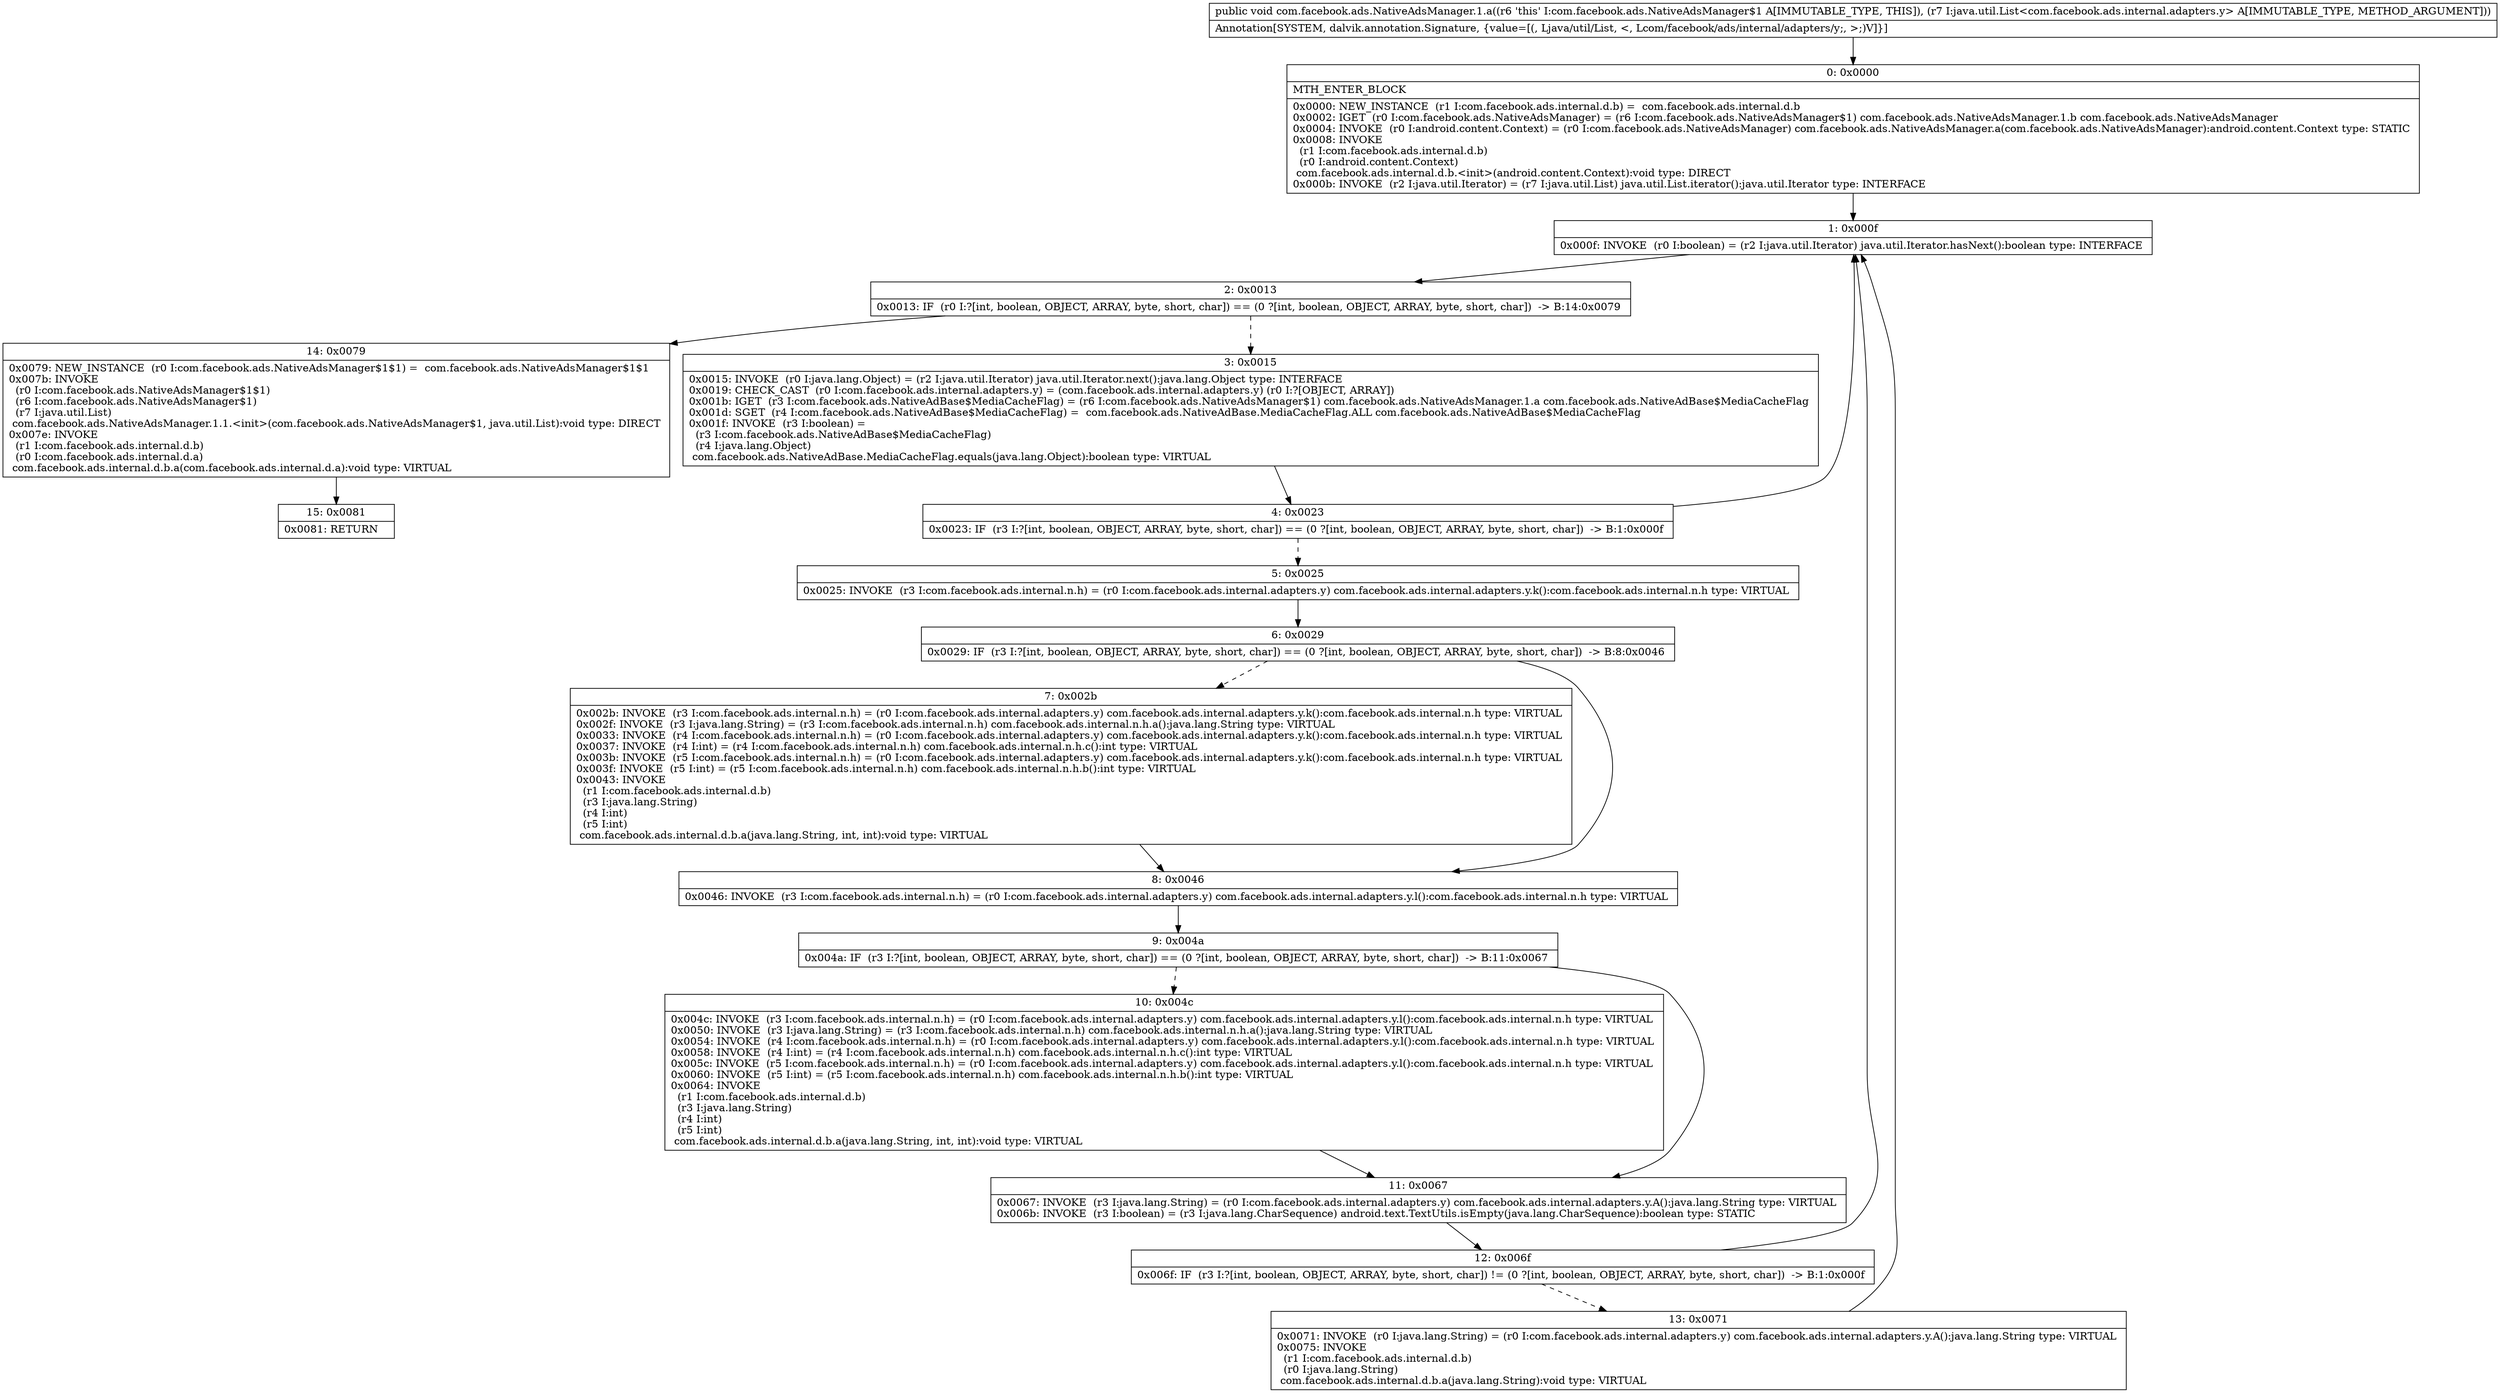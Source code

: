 digraph "CFG forcom.facebook.ads.NativeAdsManager.1.a(Ljava\/util\/List;)V" {
Node_0 [shape=record,label="{0\:\ 0x0000|MTH_ENTER_BLOCK\l|0x0000: NEW_INSTANCE  (r1 I:com.facebook.ads.internal.d.b) =  com.facebook.ads.internal.d.b \l0x0002: IGET  (r0 I:com.facebook.ads.NativeAdsManager) = (r6 I:com.facebook.ads.NativeAdsManager$1) com.facebook.ads.NativeAdsManager.1.b com.facebook.ads.NativeAdsManager \l0x0004: INVOKE  (r0 I:android.content.Context) = (r0 I:com.facebook.ads.NativeAdsManager) com.facebook.ads.NativeAdsManager.a(com.facebook.ads.NativeAdsManager):android.content.Context type: STATIC \l0x0008: INVOKE  \l  (r1 I:com.facebook.ads.internal.d.b)\l  (r0 I:android.content.Context)\l com.facebook.ads.internal.d.b.\<init\>(android.content.Context):void type: DIRECT \l0x000b: INVOKE  (r2 I:java.util.Iterator) = (r7 I:java.util.List) java.util.List.iterator():java.util.Iterator type: INTERFACE \l}"];
Node_1 [shape=record,label="{1\:\ 0x000f|0x000f: INVOKE  (r0 I:boolean) = (r2 I:java.util.Iterator) java.util.Iterator.hasNext():boolean type: INTERFACE \l}"];
Node_2 [shape=record,label="{2\:\ 0x0013|0x0013: IF  (r0 I:?[int, boolean, OBJECT, ARRAY, byte, short, char]) == (0 ?[int, boolean, OBJECT, ARRAY, byte, short, char])  \-\> B:14:0x0079 \l}"];
Node_3 [shape=record,label="{3\:\ 0x0015|0x0015: INVOKE  (r0 I:java.lang.Object) = (r2 I:java.util.Iterator) java.util.Iterator.next():java.lang.Object type: INTERFACE \l0x0019: CHECK_CAST  (r0 I:com.facebook.ads.internal.adapters.y) = (com.facebook.ads.internal.adapters.y) (r0 I:?[OBJECT, ARRAY]) \l0x001b: IGET  (r3 I:com.facebook.ads.NativeAdBase$MediaCacheFlag) = (r6 I:com.facebook.ads.NativeAdsManager$1) com.facebook.ads.NativeAdsManager.1.a com.facebook.ads.NativeAdBase$MediaCacheFlag \l0x001d: SGET  (r4 I:com.facebook.ads.NativeAdBase$MediaCacheFlag) =  com.facebook.ads.NativeAdBase.MediaCacheFlag.ALL com.facebook.ads.NativeAdBase$MediaCacheFlag \l0x001f: INVOKE  (r3 I:boolean) = \l  (r3 I:com.facebook.ads.NativeAdBase$MediaCacheFlag)\l  (r4 I:java.lang.Object)\l com.facebook.ads.NativeAdBase.MediaCacheFlag.equals(java.lang.Object):boolean type: VIRTUAL \l}"];
Node_4 [shape=record,label="{4\:\ 0x0023|0x0023: IF  (r3 I:?[int, boolean, OBJECT, ARRAY, byte, short, char]) == (0 ?[int, boolean, OBJECT, ARRAY, byte, short, char])  \-\> B:1:0x000f \l}"];
Node_5 [shape=record,label="{5\:\ 0x0025|0x0025: INVOKE  (r3 I:com.facebook.ads.internal.n.h) = (r0 I:com.facebook.ads.internal.adapters.y) com.facebook.ads.internal.adapters.y.k():com.facebook.ads.internal.n.h type: VIRTUAL \l}"];
Node_6 [shape=record,label="{6\:\ 0x0029|0x0029: IF  (r3 I:?[int, boolean, OBJECT, ARRAY, byte, short, char]) == (0 ?[int, boolean, OBJECT, ARRAY, byte, short, char])  \-\> B:8:0x0046 \l}"];
Node_7 [shape=record,label="{7\:\ 0x002b|0x002b: INVOKE  (r3 I:com.facebook.ads.internal.n.h) = (r0 I:com.facebook.ads.internal.adapters.y) com.facebook.ads.internal.adapters.y.k():com.facebook.ads.internal.n.h type: VIRTUAL \l0x002f: INVOKE  (r3 I:java.lang.String) = (r3 I:com.facebook.ads.internal.n.h) com.facebook.ads.internal.n.h.a():java.lang.String type: VIRTUAL \l0x0033: INVOKE  (r4 I:com.facebook.ads.internal.n.h) = (r0 I:com.facebook.ads.internal.adapters.y) com.facebook.ads.internal.adapters.y.k():com.facebook.ads.internal.n.h type: VIRTUAL \l0x0037: INVOKE  (r4 I:int) = (r4 I:com.facebook.ads.internal.n.h) com.facebook.ads.internal.n.h.c():int type: VIRTUAL \l0x003b: INVOKE  (r5 I:com.facebook.ads.internal.n.h) = (r0 I:com.facebook.ads.internal.adapters.y) com.facebook.ads.internal.adapters.y.k():com.facebook.ads.internal.n.h type: VIRTUAL \l0x003f: INVOKE  (r5 I:int) = (r5 I:com.facebook.ads.internal.n.h) com.facebook.ads.internal.n.h.b():int type: VIRTUAL \l0x0043: INVOKE  \l  (r1 I:com.facebook.ads.internal.d.b)\l  (r3 I:java.lang.String)\l  (r4 I:int)\l  (r5 I:int)\l com.facebook.ads.internal.d.b.a(java.lang.String, int, int):void type: VIRTUAL \l}"];
Node_8 [shape=record,label="{8\:\ 0x0046|0x0046: INVOKE  (r3 I:com.facebook.ads.internal.n.h) = (r0 I:com.facebook.ads.internal.adapters.y) com.facebook.ads.internal.adapters.y.l():com.facebook.ads.internal.n.h type: VIRTUAL \l}"];
Node_9 [shape=record,label="{9\:\ 0x004a|0x004a: IF  (r3 I:?[int, boolean, OBJECT, ARRAY, byte, short, char]) == (0 ?[int, boolean, OBJECT, ARRAY, byte, short, char])  \-\> B:11:0x0067 \l}"];
Node_10 [shape=record,label="{10\:\ 0x004c|0x004c: INVOKE  (r3 I:com.facebook.ads.internal.n.h) = (r0 I:com.facebook.ads.internal.adapters.y) com.facebook.ads.internal.adapters.y.l():com.facebook.ads.internal.n.h type: VIRTUAL \l0x0050: INVOKE  (r3 I:java.lang.String) = (r3 I:com.facebook.ads.internal.n.h) com.facebook.ads.internal.n.h.a():java.lang.String type: VIRTUAL \l0x0054: INVOKE  (r4 I:com.facebook.ads.internal.n.h) = (r0 I:com.facebook.ads.internal.adapters.y) com.facebook.ads.internal.adapters.y.l():com.facebook.ads.internal.n.h type: VIRTUAL \l0x0058: INVOKE  (r4 I:int) = (r4 I:com.facebook.ads.internal.n.h) com.facebook.ads.internal.n.h.c():int type: VIRTUAL \l0x005c: INVOKE  (r5 I:com.facebook.ads.internal.n.h) = (r0 I:com.facebook.ads.internal.adapters.y) com.facebook.ads.internal.adapters.y.l():com.facebook.ads.internal.n.h type: VIRTUAL \l0x0060: INVOKE  (r5 I:int) = (r5 I:com.facebook.ads.internal.n.h) com.facebook.ads.internal.n.h.b():int type: VIRTUAL \l0x0064: INVOKE  \l  (r1 I:com.facebook.ads.internal.d.b)\l  (r3 I:java.lang.String)\l  (r4 I:int)\l  (r5 I:int)\l com.facebook.ads.internal.d.b.a(java.lang.String, int, int):void type: VIRTUAL \l}"];
Node_11 [shape=record,label="{11\:\ 0x0067|0x0067: INVOKE  (r3 I:java.lang.String) = (r0 I:com.facebook.ads.internal.adapters.y) com.facebook.ads.internal.adapters.y.A():java.lang.String type: VIRTUAL \l0x006b: INVOKE  (r3 I:boolean) = (r3 I:java.lang.CharSequence) android.text.TextUtils.isEmpty(java.lang.CharSequence):boolean type: STATIC \l}"];
Node_12 [shape=record,label="{12\:\ 0x006f|0x006f: IF  (r3 I:?[int, boolean, OBJECT, ARRAY, byte, short, char]) != (0 ?[int, boolean, OBJECT, ARRAY, byte, short, char])  \-\> B:1:0x000f \l}"];
Node_13 [shape=record,label="{13\:\ 0x0071|0x0071: INVOKE  (r0 I:java.lang.String) = (r0 I:com.facebook.ads.internal.adapters.y) com.facebook.ads.internal.adapters.y.A():java.lang.String type: VIRTUAL \l0x0075: INVOKE  \l  (r1 I:com.facebook.ads.internal.d.b)\l  (r0 I:java.lang.String)\l com.facebook.ads.internal.d.b.a(java.lang.String):void type: VIRTUAL \l}"];
Node_14 [shape=record,label="{14\:\ 0x0079|0x0079: NEW_INSTANCE  (r0 I:com.facebook.ads.NativeAdsManager$1$1) =  com.facebook.ads.NativeAdsManager$1$1 \l0x007b: INVOKE  \l  (r0 I:com.facebook.ads.NativeAdsManager$1$1)\l  (r6 I:com.facebook.ads.NativeAdsManager$1)\l  (r7 I:java.util.List)\l com.facebook.ads.NativeAdsManager.1.1.\<init\>(com.facebook.ads.NativeAdsManager$1, java.util.List):void type: DIRECT \l0x007e: INVOKE  \l  (r1 I:com.facebook.ads.internal.d.b)\l  (r0 I:com.facebook.ads.internal.d.a)\l com.facebook.ads.internal.d.b.a(com.facebook.ads.internal.d.a):void type: VIRTUAL \l}"];
Node_15 [shape=record,label="{15\:\ 0x0081|0x0081: RETURN   \l}"];
MethodNode[shape=record,label="{public void com.facebook.ads.NativeAdsManager.1.a((r6 'this' I:com.facebook.ads.NativeAdsManager$1 A[IMMUTABLE_TYPE, THIS]), (r7 I:java.util.List\<com.facebook.ads.internal.adapters.y\> A[IMMUTABLE_TYPE, METHOD_ARGUMENT]))  | Annotation[SYSTEM, dalvik.annotation.Signature, \{value=[(, Ljava\/util\/List, \<, Lcom\/facebook\/ads\/internal\/adapters\/y;, \>;)V]\}]\l}"];
MethodNode -> Node_0;
Node_0 -> Node_1;
Node_1 -> Node_2;
Node_2 -> Node_3[style=dashed];
Node_2 -> Node_14;
Node_3 -> Node_4;
Node_4 -> Node_1;
Node_4 -> Node_5[style=dashed];
Node_5 -> Node_6;
Node_6 -> Node_7[style=dashed];
Node_6 -> Node_8;
Node_7 -> Node_8;
Node_8 -> Node_9;
Node_9 -> Node_10[style=dashed];
Node_9 -> Node_11;
Node_10 -> Node_11;
Node_11 -> Node_12;
Node_12 -> Node_1;
Node_12 -> Node_13[style=dashed];
Node_13 -> Node_1;
Node_14 -> Node_15;
}

